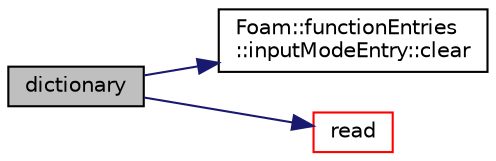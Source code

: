 digraph "dictionary"
{
  bgcolor="transparent";
  edge [fontname="Helvetica",fontsize="10",labelfontname="Helvetica",labelfontsize="10"];
  node [fontname="Helvetica",fontsize="10",shape=record];
  rankdir="LR";
  Node1 [label="dictionary",height=0.2,width=0.4,color="black", fillcolor="grey75", style="filled", fontcolor="black"];
  Node1 -> Node2 [color="midnightblue",fontsize="10",style="solid",fontname="Helvetica"];
  Node2 [label="Foam::functionEntries\l::inputModeEntry::clear",height=0.2,width=0.4,color="black",URL="$a01131.html#ac8bb3912a3ce86b15842e79d0b421204",tooltip="Reset the inputMode to default (ie, merge) "];
  Node1 -> Node3 [color="midnightblue",fontsize="10",style="solid",fontname="Helvetica"];
  Node3 [label="read",height=0.2,width=0.4,color="red",URL="$a00524.html#ab6e27a0a7953d55de8b58e77078d82b9",tooltip="Read dictionary from Istream. "];
}
